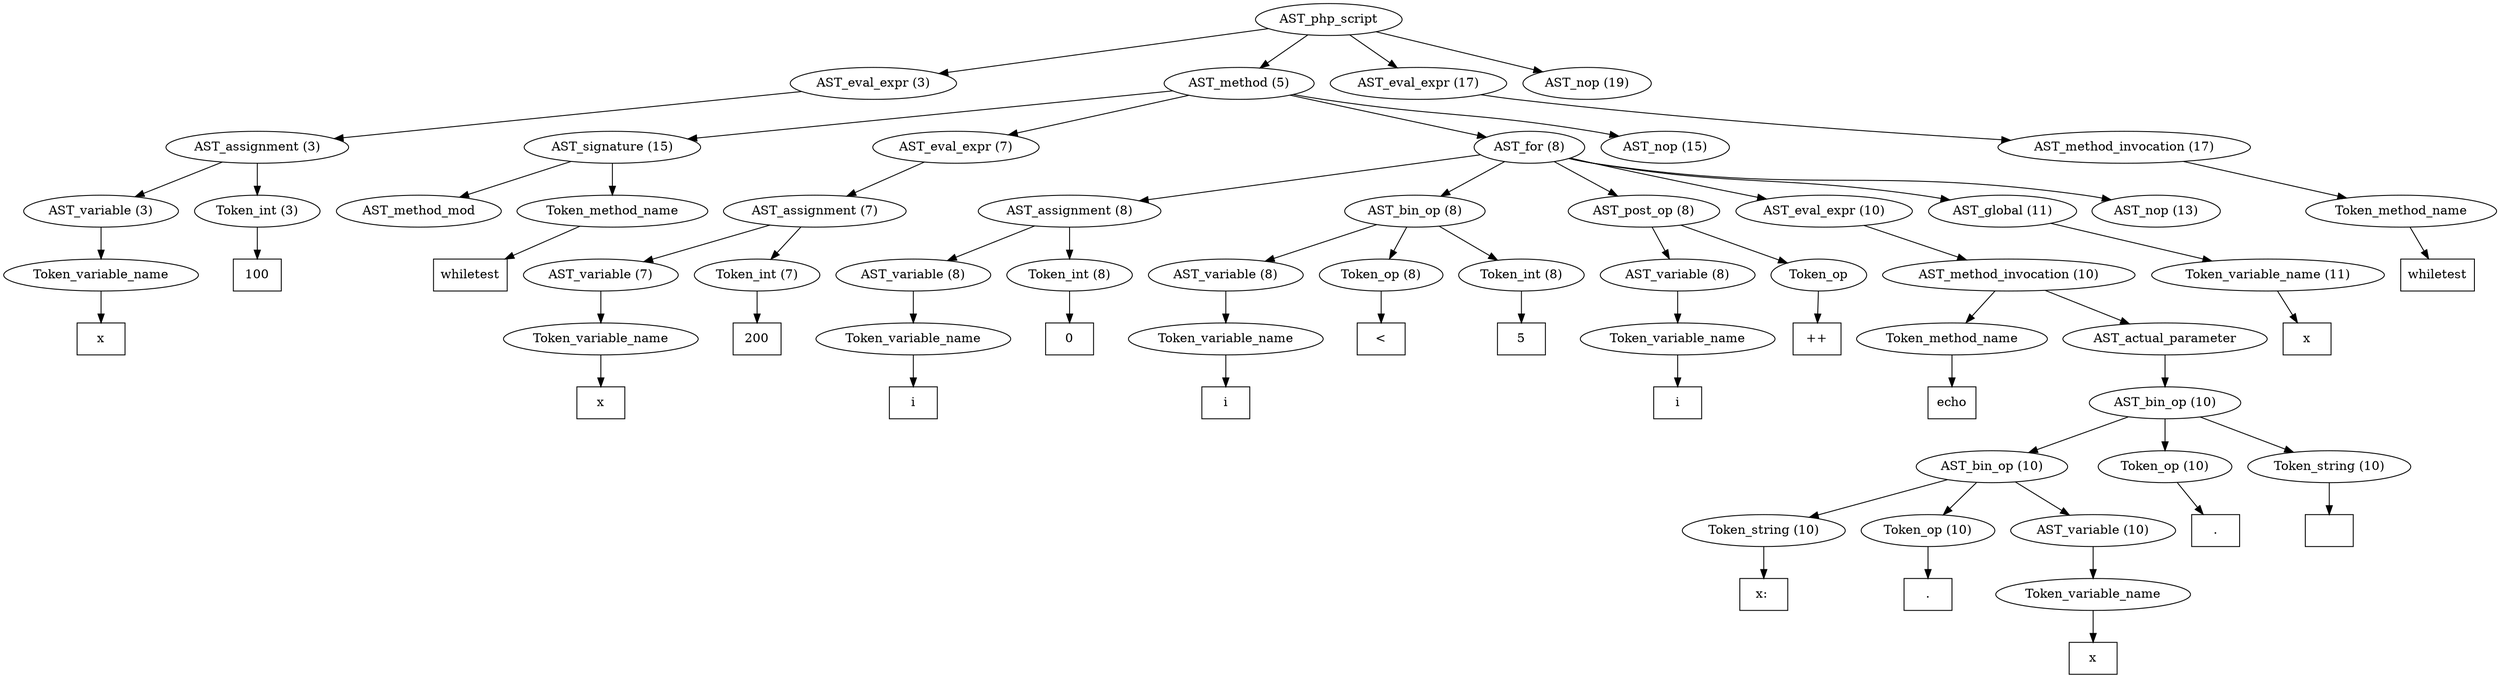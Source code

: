 /*
 * AST in dot format generated by phc -- the PHP compiler
 */

digraph AST {
node_0 [label="AST_php_script"];
node_1 [label="AST_eval_expr (3)"];
node_2 [label="AST_assignment (3)"];
node_3 [label="AST_variable (3)"];
node_4 [label="Token_variable_name"];
node_5 [label="x", shape=box]
node_4 -> node_5;
node_3 -> node_4;
node_6 [label="Token_int (3)"];
node_7 [label="100", shape=box]
node_6 -> node_7;
node_2 -> node_6;
node_2 -> node_3;
node_1 -> node_2;
node_8 [label="AST_method (5)"];
node_9 [label="AST_signature (15)"];
node_10 [label="AST_method_mod"];
node_11 [label="Token_method_name"];
node_12 [label="whiletest", shape=box]
node_11 -> node_12;
node_9 -> node_11;
node_9 -> node_10;
node_13 [label="AST_eval_expr (7)"];
node_14 [label="AST_assignment (7)"];
node_15 [label="AST_variable (7)"];
node_16 [label="Token_variable_name"];
node_17 [label="x", shape=box]
node_16 -> node_17;
node_15 -> node_16;
node_18 [label="Token_int (7)"];
node_19 [label="200", shape=box]
node_18 -> node_19;
node_14 -> node_18;
node_14 -> node_15;
node_13 -> node_14;
node_20 [label="AST_for (8)"];
node_21 [label="AST_assignment (8)"];
node_22 [label="AST_variable (8)"];
node_23 [label="Token_variable_name"];
node_24 [label="i", shape=box]
node_23 -> node_24;
node_22 -> node_23;
node_25 [label="Token_int (8)"];
node_26 [label="0", shape=box]
node_25 -> node_26;
node_21 -> node_25;
node_21 -> node_22;
node_27 [label="AST_bin_op (8)"];
node_28 [label="AST_variable (8)"];
node_29 [label="Token_variable_name"];
node_30 [label="i", shape=box]
node_29 -> node_30;
node_28 -> node_29;
node_31 [label="Token_op (8)"];
node_32 [label="<", shape=box]
node_31 -> node_32;
node_33 [label="Token_int (8)"];
node_34 [label="5", shape=box]
node_33 -> node_34;
node_27 -> node_33;
node_27 -> node_31;
node_27 -> node_28;
node_35 [label="AST_post_op (8)"];
node_36 [label="AST_variable (8)"];
node_37 [label="Token_variable_name"];
node_38 [label="i", shape=box]
node_37 -> node_38;
node_36 -> node_37;
node_39 [label="Token_op"];
node_40 [label="++", shape=box]
node_39 -> node_40;
node_35 -> node_39;
node_35 -> node_36;
node_41 [label="AST_eval_expr (10)"];
node_42 [label="AST_method_invocation (10)"];
node_43 [label="Token_method_name"];
node_44 [label="echo", shape=box]
node_43 -> node_44;
node_45 [label="AST_actual_parameter"];
node_46 [label="AST_bin_op (10)"];
node_47 [label="AST_bin_op (10)"];
node_48 [label="Token_string (10)"];
node_49 [label="x: ", shape=box]
node_48 -> node_49;
node_50 [label="Token_op (10)"];
node_51 [label=".", shape=box]
node_50 -> node_51;
node_52 [label="AST_variable (10)"];
node_53 [label="Token_variable_name"];
node_54 [label="x", shape=box]
node_53 -> node_54;
node_52 -> node_53;
node_47 -> node_52;
node_47 -> node_50;
node_47 -> node_48;
node_55 [label="Token_op (10)"];
node_56 [label=".", shape=box]
node_55 -> node_56;
node_57 [label="Token_string (10)"];
node_58 [label="", shape=box]
node_57 -> node_58;
node_46 -> node_57;
node_46 -> node_55;
node_46 -> node_47;
node_45 -> node_46;
node_42 -> node_45;
node_42 -> node_43;
node_41 -> node_42;
node_59 [label="AST_global (11)"];
node_60 [label="Token_variable_name (11)"];
node_61 [label="x", shape=box]
node_60 -> node_61;
node_59 -> node_60;
node_62 [label="AST_nop (13)"];
node_20 -> node_62;
node_20 -> node_59;
node_20 -> node_41;
node_20 -> node_35;
node_20 -> node_27;
node_20 -> node_21;
node_63 [label="AST_nop (15)"];
node_8 -> node_63;
node_8 -> node_20;
node_8 -> node_13;
node_8 -> node_9;
node_64 [label="AST_eval_expr (17)"];
node_65 [label="AST_method_invocation (17)"];
node_66 [label="Token_method_name"];
node_67 [label="whiletest", shape=box]
node_66 -> node_67;
node_65 -> node_66;
node_64 -> node_65;
node_68 [label="AST_nop (19)"];
node_0 -> node_68;
node_0 -> node_64;
node_0 -> node_8;
node_0 -> node_1;
}
